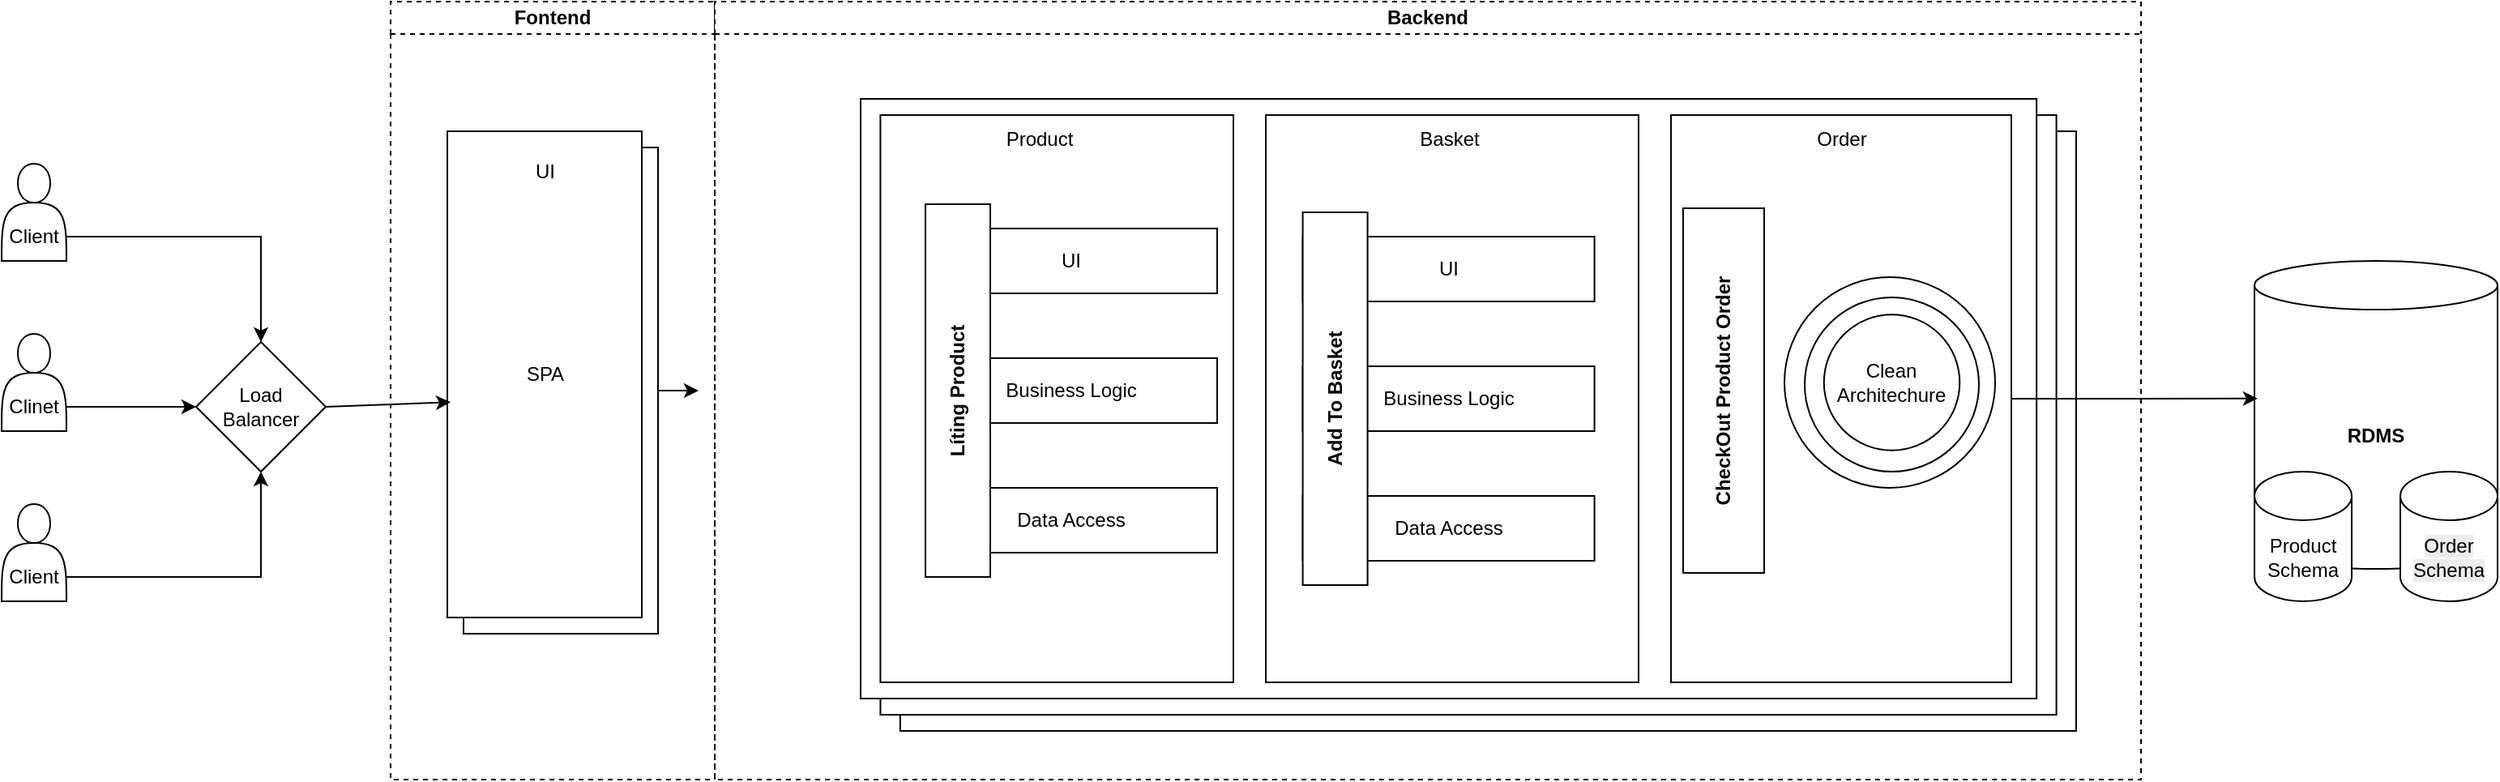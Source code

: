 <mxfile version="28.2.3">
  <diagram name="Page-1" id="luk1v1AyWL6ehyvI88NP">
    <mxGraphModel dx="2370" dy="1288" grid="1" gridSize="10" guides="1" tooltips="1" connect="1" arrows="1" fold="1" page="1" pageScale="1" pageWidth="827" pageHeight="1169" math="0" shadow="0">
      <root>
        <mxCell id="0" />
        <mxCell id="1" parent="0" />
        <mxCell id="pqa-w2zQJshGWEPNDhzT-5" style="edgeStyle=orthogonalEdgeStyle;rounded=0;orthogonalLoop=1;jettySize=auto;html=1;exitX=1;exitY=0.75;exitDx=0;exitDy=0;entryX=0.5;entryY=0;entryDx=0;entryDy=0;" edge="1" parent="1" source="pqa-w2zQJshGWEPNDhzT-1" target="pqa-w2zQJshGWEPNDhzT-4">
          <mxGeometry relative="1" as="geometry" />
        </mxCell>
        <mxCell id="pqa-w2zQJshGWEPNDhzT-1" value="&lt;div&gt;&lt;br&gt;&lt;/div&gt;&lt;div&gt;&lt;br&gt;&lt;/div&gt;&lt;div&gt;Client&lt;/div&gt;" style="shape=actor;whiteSpace=wrap;html=1;" vertex="1" parent="1">
          <mxGeometry x="40" y="140" width="40" height="60" as="geometry" />
        </mxCell>
        <mxCell id="pqa-w2zQJshGWEPNDhzT-9" style="edgeStyle=orthogonalEdgeStyle;rounded=0;orthogonalLoop=1;jettySize=auto;html=1;exitX=1;exitY=0.75;exitDx=0;exitDy=0;entryX=0;entryY=0.5;entryDx=0;entryDy=0;" edge="1" parent="1" source="pqa-w2zQJshGWEPNDhzT-2" target="pqa-w2zQJshGWEPNDhzT-4">
          <mxGeometry relative="1" as="geometry" />
        </mxCell>
        <mxCell id="pqa-w2zQJshGWEPNDhzT-2" value="&lt;div&gt;&lt;br&gt;&lt;/div&gt;&lt;div&gt;&lt;br&gt;&lt;/div&gt;&lt;div&gt;Clinet&lt;/div&gt;" style="shape=actor;whiteSpace=wrap;html=1;" vertex="1" parent="1">
          <mxGeometry x="40" y="245" width="40" height="60" as="geometry" />
        </mxCell>
        <mxCell id="pqa-w2zQJshGWEPNDhzT-6" style="edgeStyle=orthogonalEdgeStyle;rounded=0;orthogonalLoop=1;jettySize=auto;html=1;exitX=1;exitY=0.75;exitDx=0;exitDy=0;entryX=0.5;entryY=1;entryDx=0;entryDy=0;" edge="1" parent="1" source="pqa-w2zQJshGWEPNDhzT-3" target="pqa-w2zQJshGWEPNDhzT-4">
          <mxGeometry relative="1" as="geometry" />
        </mxCell>
        <mxCell id="pqa-w2zQJshGWEPNDhzT-3" value="&lt;div&gt;&lt;br&gt;&lt;/div&gt;&lt;div&gt;&lt;br&gt;&lt;/div&gt;&lt;div&gt;Client&lt;/div&gt;" style="shape=actor;whiteSpace=wrap;html=1;" vertex="1" parent="1">
          <mxGeometry x="40" y="350" width="40" height="60" as="geometry" />
        </mxCell>
        <mxCell id="pqa-w2zQJshGWEPNDhzT-4" value="Load&lt;div&gt;Balancer&lt;/div&gt;" style="rhombus;whiteSpace=wrap;html=1;" vertex="1" parent="1">
          <mxGeometry x="160" y="250" width="80" height="80" as="geometry" />
        </mxCell>
        <mxCell id="pqa-w2zQJshGWEPNDhzT-10" value="Fontend" style="swimlane;startSize=20;whiteSpace=wrap;html=1;dashed=1;" vertex="1" parent="1">
          <mxGeometry x="280" y="40" width="200" height="480" as="geometry" />
        </mxCell>
        <mxCell id="pqa-w2zQJshGWEPNDhzT-32" value="" style="group" vertex="1" connectable="0" parent="pqa-w2zQJshGWEPNDhzT-10">
          <mxGeometry x="35" y="80" width="130" height="310" as="geometry" />
        </mxCell>
        <mxCell id="pqa-w2zQJshGWEPNDhzT-76" style="edgeStyle=orthogonalEdgeStyle;rounded=0;orthogonalLoop=1;jettySize=auto;html=1;exitX=1;exitY=0.5;exitDx=0;exitDy=0;" edge="1" parent="pqa-w2zQJshGWEPNDhzT-32" source="pqa-w2zQJshGWEPNDhzT-15">
          <mxGeometry relative="1" as="geometry">
            <mxPoint x="155" y="159.667" as="targetPoint" />
          </mxGeometry>
        </mxCell>
        <mxCell id="pqa-w2zQJshGWEPNDhzT-15" value="" style="rounded=0;whiteSpace=wrap;html=1;" vertex="1" parent="pqa-w2zQJshGWEPNDhzT-32">
          <mxGeometry x="10" y="10" width="120" height="300" as="geometry" />
        </mxCell>
        <mxCell id="pqa-w2zQJshGWEPNDhzT-16" value="" style="rounded=0;whiteSpace=wrap;html=1;" vertex="1" parent="pqa-w2zQJshGWEPNDhzT-32">
          <mxGeometry width="120" height="300" as="geometry" />
        </mxCell>
        <mxCell id="pqa-w2zQJshGWEPNDhzT-17" value="UI" style="text;html=1;align=center;verticalAlign=middle;resizable=0;points=[];autosize=1;strokeColor=none;fillColor=none;" vertex="1" parent="pqa-w2zQJshGWEPNDhzT-32">
          <mxGeometry x="40" y="10" width="40" height="30" as="geometry" />
        </mxCell>
        <mxCell id="pqa-w2zQJshGWEPNDhzT-18" value="SPA" style="text;html=1;align=center;verticalAlign=middle;resizable=0;points=[];autosize=1;strokeColor=none;fillColor=none;" vertex="1" parent="pqa-w2zQJshGWEPNDhzT-32">
          <mxGeometry x="35" y="135" width="50" height="30" as="geometry" />
        </mxCell>
        <mxCell id="pqa-w2zQJshGWEPNDhzT-11" value="Backend" style="swimlane;startSize=20;whiteSpace=wrap;html=1;dashed=1;" vertex="1" parent="1">
          <mxGeometry x="480" y="40" width="880" height="480" as="geometry" />
        </mxCell>
        <mxCell id="pqa-w2zQJshGWEPNDhzT-23" value="" style="group" vertex="1" connectable="0" parent="pqa-w2zQJshGWEPNDhzT-11">
          <mxGeometry x="90" y="60" width="750" height="390" as="geometry" />
        </mxCell>
        <mxCell id="pqa-w2zQJshGWEPNDhzT-19" value="" style="rounded=0;whiteSpace=wrap;html=1;" vertex="1" parent="pqa-w2zQJshGWEPNDhzT-23">
          <mxGeometry x="24.43" y="20" width="725.57" height="370" as="geometry" />
        </mxCell>
        <mxCell id="pqa-w2zQJshGWEPNDhzT-21" value="" style="rounded=0;whiteSpace=wrap;html=1;" vertex="1" parent="pqa-w2zQJshGWEPNDhzT-23">
          <mxGeometry x="12.215" y="10" width="725.57" height="370" as="geometry" />
        </mxCell>
        <mxCell id="pqa-w2zQJshGWEPNDhzT-22" value="" style="rounded=0;whiteSpace=wrap;html=1;" vertex="1" parent="pqa-w2zQJshGWEPNDhzT-23">
          <mxGeometry width="725.57" height="370" as="geometry" />
        </mxCell>
        <mxCell id="pqa-w2zQJshGWEPNDhzT-24" value="" style="rounded=0;whiteSpace=wrap;html=1;" vertex="1" parent="pqa-w2zQJshGWEPNDhzT-23">
          <mxGeometry x="12.21" y="10" width="217.79" height="350" as="geometry" />
        </mxCell>
        <mxCell id="pqa-w2zQJshGWEPNDhzT-30" value="" style="rounded=0;whiteSpace=wrap;html=1;" vertex="1" parent="pqa-w2zQJshGWEPNDhzT-23">
          <mxGeometry x="250" y="10" width="230" height="350" as="geometry" />
        </mxCell>
        <mxCell id="pqa-w2zQJshGWEPNDhzT-31" value="" style="rounded=0;whiteSpace=wrap;html=1;" vertex="1" parent="pqa-w2zQJshGWEPNDhzT-23">
          <mxGeometry x="500" y="10" width="210" height="350" as="geometry" />
        </mxCell>
        <mxCell id="pqa-w2zQJshGWEPNDhzT-33" value="Product" style="text;html=1;align=center;verticalAlign=middle;resizable=0;points=[];autosize=1;strokeColor=none;fillColor=none;" vertex="1" parent="pqa-w2zQJshGWEPNDhzT-23">
          <mxGeometry x="80" y="10" width="60" height="30" as="geometry" />
        </mxCell>
        <mxCell id="pqa-w2zQJshGWEPNDhzT-34" value="Basket" style="text;html=1;align=center;verticalAlign=middle;resizable=0;points=[];autosize=1;strokeColor=none;fillColor=none;" vertex="1" parent="pqa-w2zQJshGWEPNDhzT-23">
          <mxGeometry x="332.79" y="10" width="60" height="30" as="geometry" />
        </mxCell>
        <mxCell id="pqa-w2zQJshGWEPNDhzT-39" value="Order" style="text;html=1;align=center;verticalAlign=middle;resizable=0;points=[];autosize=1;strokeColor=none;fillColor=none;" vertex="1" parent="pqa-w2zQJshGWEPNDhzT-23">
          <mxGeometry x="580" y="10" width="50" height="30" as="geometry" />
        </mxCell>
        <mxCell id="pqa-w2zQJshGWEPNDhzT-41" value="" style="group" vertex="1" connectable="0" parent="pqa-w2zQJshGWEPNDhzT-23">
          <mxGeometry x="40.0" y="65" width="180" height="230" as="geometry" />
        </mxCell>
        <mxCell id="pqa-w2zQJshGWEPNDhzT-35" value="UI" style="rounded=0;whiteSpace=wrap;html=1;" vertex="1" parent="pqa-w2zQJshGWEPNDhzT-41">
          <mxGeometry x="7.105e-15" y="15" width="180" height="40" as="geometry" />
        </mxCell>
        <mxCell id="pqa-w2zQJshGWEPNDhzT-36" value="Business Logic" style="rounded=0;whiteSpace=wrap;html=1;" vertex="1" parent="pqa-w2zQJshGWEPNDhzT-41">
          <mxGeometry x="7.105e-15" y="95" width="180" height="40" as="geometry" />
        </mxCell>
        <mxCell id="pqa-w2zQJshGWEPNDhzT-37" value="Data Access" style="rounded=0;whiteSpace=wrap;html=1;" vertex="1" parent="pqa-w2zQJshGWEPNDhzT-41">
          <mxGeometry x="7.105e-15" y="175" width="180" height="40" as="geometry" />
        </mxCell>
        <mxCell id="pqa-w2zQJshGWEPNDhzT-38" value="&lt;b&gt;Líting Product&lt;/b&gt;" style="rounded=0;whiteSpace=wrap;html=1;rotation=-90;" vertex="1" parent="pqa-w2zQJshGWEPNDhzT-41">
          <mxGeometry x="-95" y="95" width="230" height="40" as="geometry" />
        </mxCell>
        <mxCell id="pqa-w2zQJshGWEPNDhzT-42" value="" style="group" vertex="1" connectable="0" parent="pqa-w2zQJshGWEPNDhzT-23">
          <mxGeometry x="272.79" y="70" width="180" height="230" as="geometry" />
        </mxCell>
        <mxCell id="pqa-w2zQJshGWEPNDhzT-43" value="UI" style="rounded=0;whiteSpace=wrap;html=1;" vertex="1" parent="pqa-w2zQJshGWEPNDhzT-42">
          <mxGeometry x="7.105e-15" y="15" width="180" height="40" as="geometry" />
        </mxCell>
        <mxCell id="pqa-w2zQJshGWEPNDhzT-44" value="Business Logic" style="rounded=0;whiteSpace=wrap;html=1;" vertex="1" parent="pqa-w2zQJshGWEPNDhzT-42">
          <mxGeometry x="7.105e-15" y="95" width="180" height="40" as="geometry" />
        </mxCell>
        <mxCell id="pqa-w2zQJshGWEPNDhzT-45" value="Data Access" style="rounded=0;whiteSpace=wrap;html=1;" vertex="1" parent="pqa-w2zQJshGWEPNDhzT-42">
          <mxGeometry x="7.105e-15" y="175" width="180" height="40" as="geometry" />
        </mxCell>
        <mxCell id="pqa-w2zQJshGWEPNDhzT-46" value="&lt;b&gt;Add To Basket&lt;/b&gt;" style="rounded=0;whiteSpace=wrap;html=1;rotation=-90;" vertex="1" parent="pqa-w2zQJshGWEPNDhzT-42">
          <mxGeometry x="-95" y="95" width="230" height="40" as="geometry" />
        </mxCell>
        <mxCell id="pqa-w2zQJshGWEPNDhzT-67" value="&lt;b&gt;CheckOut Product Order&lt;/b&gt;" style="rounded=0;whiteSpace=wrap;html=1;rotation=-90;" vertex="1" parent="pqa-w2zQJshGWEPNDhzT-23">
          <mxGeometry x="420" y="155" width="225" height="50" as="geometry" />
        </mxCell>
        <mxCell id="pqa-w2zQJshGWEPNDhzT-68" value="" style="ellipse;whiteSpace=wrap;html=1;aspect=fixed;" vertex="1" parent="pqa-w2zQJshGWEPNDhzT-23">
          <mxGeometry x="570" y="110" width="130" height="130" as="geometry" />
        </mxCell>
        <mxCell id="pqa-w2zQJshGWEPNDhzT-69" value="" style="ellipse;whiteSpace=wrap;html=1;aspect=fixed;" vertex="1" parent="pqa-w2zQJshGWEPNDhzT-23">
          <mxGeometry x="582.5" y="122.5" width="107.5" height="107.5" as="geometry" />
        </mxCell>
        <mxCell id="pqa-w2zQJshGWEPNDhzT-70" value="Clean Architechure" style="ellipse;whiteSpace=wrap;html=1;aspect=fixed;" vertex="1" parent="pqa-w2zQJshGWEPNDhzT-23">
          <mxGeometry x="594.38" y="133.13" width="83.75" height="83.75" as="geometry" />
        </mxCell>
        <mxCell id="pqa-w2zQJshGWEPNDhzT-40" style="rounded=0;orthogonalLoop=1;jettySize=auto;html=1;exitX=1;exitY=0.5;exitDx=0;exitDy=0;entryX=0.017;entryY=0.557;entryDx=0;entryDy=0;entryPerimeter=0;" edge="1" parent="1" source="pqa-w2zQJshGWEPNDhzT-4" target="pqa-w2zQJshGWEPNDhzT-16">
          <mxGeometry relative="1" as="geometry" />
        </mxCell>
        <mxCell id="pqa-w2zQJshGWEPNDhzT-72" value="&lt;b&gt;RDMS&lt;/b&gt;" style="shape=cylinder3;whiteSpace=wrap;html=1;boundedLbl=1;backgroundOutline=1;size=15;" vertex="1" parent="1">
          <mxGeometry x="1430" y="200" width="150" height="190" as="geometry" />
        </mxCell>
        <mxCell id="pqa-w2zQJshGWEPNDhzT-73" value="Product Schema" style="shape=cylinder3;whiteSpace=wrap;html=1;boundedLbl=1;backgroundOutline=1;size=15;" vertex="1" parent="1">
          <mxGeometry x="1430" y="330" width="60" height="80" as="geometry" />
        </mxCell>
        <mxCell id="pqa-w2zQJshGWEPNDhzT-74" value="&lt;span style=&quot;color: rgb(0, 0, 0); font-family: Helvetica; font-size: 12px; font-style: normal; font-variant-ligatures: normal; font-variant-caps: normal; font-weight: 400; letter-spacing: normal; orphans: 2; text-align: center; text-indent: 0px; text-transform: none; widows: 2; word-spacing: 0px; -webkit-text-stroke-width: 0px; white-space: normal; background-color: rgb(236, 236, 236); text-decoration-thickness: initial; text-decoration-style: initial; text-decoration-color: initial; float: none; display: inline !important;&quot;&gt;Order Schema&lt;/span&gt;" style="shape=cylinder3;whiteSpace=wrap;html=1;boundedLbl=1;backgroundOutline=1;size=15;" vertex="1" parent="1">
          <mxGeometry x="1520" y="330" width="60" height="80" as="geometry" />
        </mxCell>
        <mxCell id="pqa-w2zQJshGWEPNDhzT-75" style="edgeStyle=orthogonalEdgeStyle;rounded=0;orthogonalLoop=1;jettySize=auto;html=1;exitX=1;exitY=0.5;exitDx=0;exitDy=0;entryX=0.013;entryY=0.447;entryDx=0;entryDy=0;entryPerimeter=0;" edge="1" parent="1" source="pqa-w2zQJshGWEPNDhzT-31" target="pqa-w2zQJshGWEPNDhzT-72">
          <mxGeometry relative="1" as="geometry" />
        </mxCell>
      </root>
    </mxGraphModel>
  </diagram>
</mxfile>
